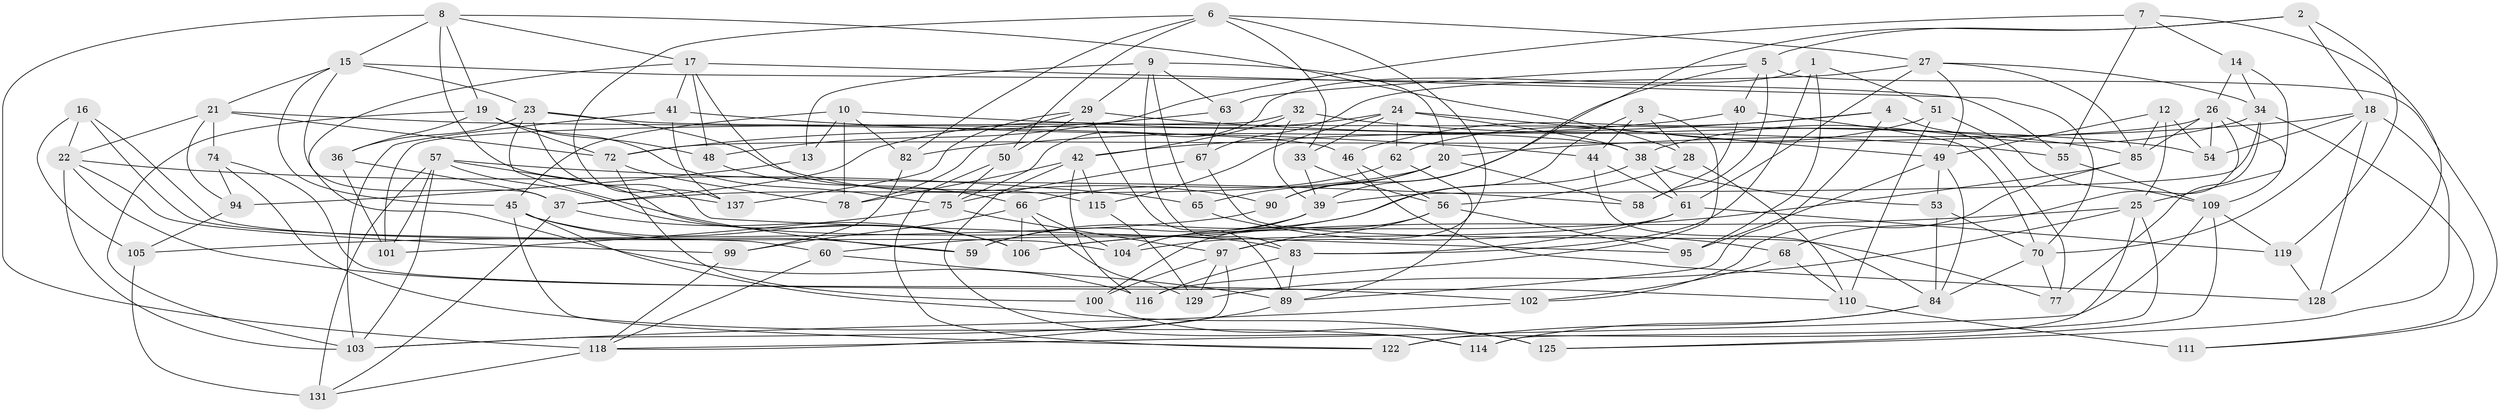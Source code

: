 // original degree distribution, {4: 1.0}
// Generated by graph-tools (version 1.1) at 2025/11/02/27/25 16:11:46]
// undirected, 97 vertices, 234 edges
graph export_dot {
graph [start="1"]
  node [color=gray90,style=filled];
  1;
  2;
  3;
  4;
  5 [super="+31"];
  6 [super="+71"];
  7;
  8 [super="+80"];
  9 [super="+11"];
  10 [super="+98"];
  12;
  13;
  14;
  15 [super="+121"];
  16;
  17 [super="+81"];
  18 [super="+93"];
  19 [super="+76"];
  20 [super="+64"];
  21 [super="+52"];
  22 [super="+130"];
  23 [super="+136"];
  24 [super="+30"];
  25 [super="+107"];
  26 [super="+47"];
  27 [super="+134"];
  28;
  29 [super="+35"];
  32;
  33;
  34 [super="+69"];
  36;
  37 [super="+73"];
  38 [super="+86"];
  39 [super="+43"];
  40;
  41;
  42 [super="+126"];
  44;
  45 [super="+88"];
  46;
  48;
  49 [super="+79"];
  50;
  51;
  53;
  54;
  55;
  56 [super="+96"];
  57 [super="+108"];
  58;
  59;
  60;
  61 [super="+113"];
  62;
  63;
  65;
  66 [super="+91"];
  67;
  68;
  70 [super="+133"];
  72 [super="+117"];
  74;
  75 [super="+92"];
  77;
  78;
  82;
  83 [super="+112"];
  84 [super="+135"];
  85 [super="+87"];
  89 [super="+138"];
  90;
  94;
  95;
  97 [super="+127"];
  99;
  100;
  101;
  102;
  103 [super="+132"];
  104;
  105;
  106 [super="+139"];
  109 [super="+120"];
  110 [super="+124"];
  111;
  114;
  115;
  116;
  118 [super="+123"];
  119;
  122;
  125;
  128;
  129;
  131;
  137;
  1 -- 95;
  1 -- 51;
  1 -- 75;
  1 -- 83;
  2 -- 5;
  2 -- 119;
  2 -- 39;
  2 -- 18;
  3 -- 116;
  3 -- 44;
  3 -- 59;
  3 -- 28;
  4 -- 77;
  4 -- 46;
  4 -- 42;
  4 -- 89;
  5 -- 90;
  5 -- 111;
  5 -- 40;
  5 -- 58;
  5 -- 63;
  6 -- 82;
  6 -- 33;
  6 -- 27;
  6 -- 137;
  6 -- 50;
  6 -- 97;
  7 -- 48;
  7 -- 128;
  7 -- 55;
  7 -- 14;
  8 -- 15;
  8 -- 118;
  8 -- 83;
  8 -- 17;
  8 -- 19;
  8 -- 28;
  9 -- 13;
  9 -- 63;
  9 -- 29;
  9 -- 65;
  9 -- 83;
  9 -- 20;
  10 -- 82;
  10 -- 54;
  10 -- 13 [weight=2];
  10 -- 45;
  10 -- 78;
  12 -- 54;
  12 -- 49;
  12 -- 85;
  12 -- 25;
  13 -- 94;
  14 -- 25;
  14 -- 26;
  14 -- 34;
  15 -- 55;
  15 -- 23;
  15 -- 45;
  15 -- 21;
  15 -- 37;
  16 -- 105;
  16 -- 104;
  16 -- 60;
  16 -- 22;
  17 -- 48;
  17 -- 115;
  17 -- 116;
  17 -- 41;
  17 -- 70;
  18 -- 54;
  18 -- 20;
  18 -- 70;
  18 -- 128;
  18 -- 125;
  19 -- 103;
  19 -- 72;
  19 -- 48;
  19 -- 75;
  19 -- 36;
  20 -- 65;
  20 -- 58;
  20 -- 90;
  20 -- 37;
  21 -- 46;
  21 -- 94;
  21 -- 74;
  21 -- 72;
  21 -- 22;
  22 -- 102;
  22 -- 65;
  22 -- 99;
  22 -- 103;
  23 -- 90;
  23 -- 95;
  23 -- 59;
  23 -- 36;
  23 -- 38;
  24 -- 115;
  24 -- 37;
  24 -- 38;
  24 -- 33;
  24 -- 62;
  24 -- 49;
  25 -- 114;
  25 -- 129;
  25 -- 122;
  25 -- 106;
  26 -- 85;
  26 -- 68;
  26 -- 72;
  26 -- 109;
  26 -- 54;
  27 -- 34;
  27 -- 49;
  27 -- 67;
  27 -- 85;
  27 -- 61;
  28 -- 56;
  28 -- 110;
  29 -- 89;
  29 -- 55;
  29 -- 78;
  29 -- 137;
  29 -- 50;
  32 -- 85;
  32 -- 39;
  32 -- 101;
  32 -- 42;
  33 -- 56;
  33 -- 39;
  34 -- 111;
  34 -- 77;
  34 -- 38;
  34 -- 39;
  36 -- 101;
  36 -- 37;
  37 -- 131;
  37 -- 106;
  38 -- 60;
  38 -- 53;
  38 -- 61;
  39 -- 104;
  39 -- 59;
  40 -- 58;
  40 -- 70;
  40 -- 82;
  41 -- 44;
  41 -- 137;
  41 -- 103;
  42 -- 114;
  42 -- 116;
  42 -- 115;
  42 -- 78;
  44 -- 61;
  44 -- 84;
  45 -- 122;
  45 -- 59;
  45 -- 125;
  45 -- 106;
  46 -- 56;
  46 -- 128;
  48 -- 66;
  49 -- 53;
  49 -- 84;
  49 -- 95;
  50 -- 122;
  50 -- 75;
  51 -- 109;
  51 -- 110;
  51 -- 62;
  53 -- 70;
  53 -- 84;
  55 -- 109;
  56 -- 97;
  56 -- 95;
  56 -- 100;
  57 -- 131;
  57 -- 58;
  57 -- 101;
  57 -- 106;
  57 -- 137;
  57 -- 103;
  60 -- 89;
  60 -- 118;
  61 -- 83;
  61 -- 119;
  61 -- 104;
  62 -- 89;
  62 -- 66;
  63 -- 72;
  63 -- 67;
  65 -- 68;
  66 -- 104;
  66 -- 129;
  66 -- 99;
  66 -- 106;
  67 -- 77;
  67 -- 75;
  68 -- 110;
  68 -- 102;
  70 -- 84;
  70 -- 77;
  72 -- 100;
  72 -- 78;
  74 -- 94;
  74 -- 114;
  74 -- 110;
  75 -- 97;
  75 -- 101;
  82 -- 99;
  83 -- 116;
  83 -- 89;
  84 -- 114;
  84 -- 122;
  85 -- 106;
  85 -- 102;
  89 -- 118;
  90 -- 105;
  94 -- 105;
  97 -- 100;
  97 -- 129;
  97 -- 103;
  99 -- 118;
  100 -- 125;
  102 -- 103;
  105 -- 131;
  109 -- 119;
  109 -- 125;
  109 -- 118;
  110 -- 111 [weight=2];
  115 -- 129;
  118 -- 131;
  119 -- 128;
}
